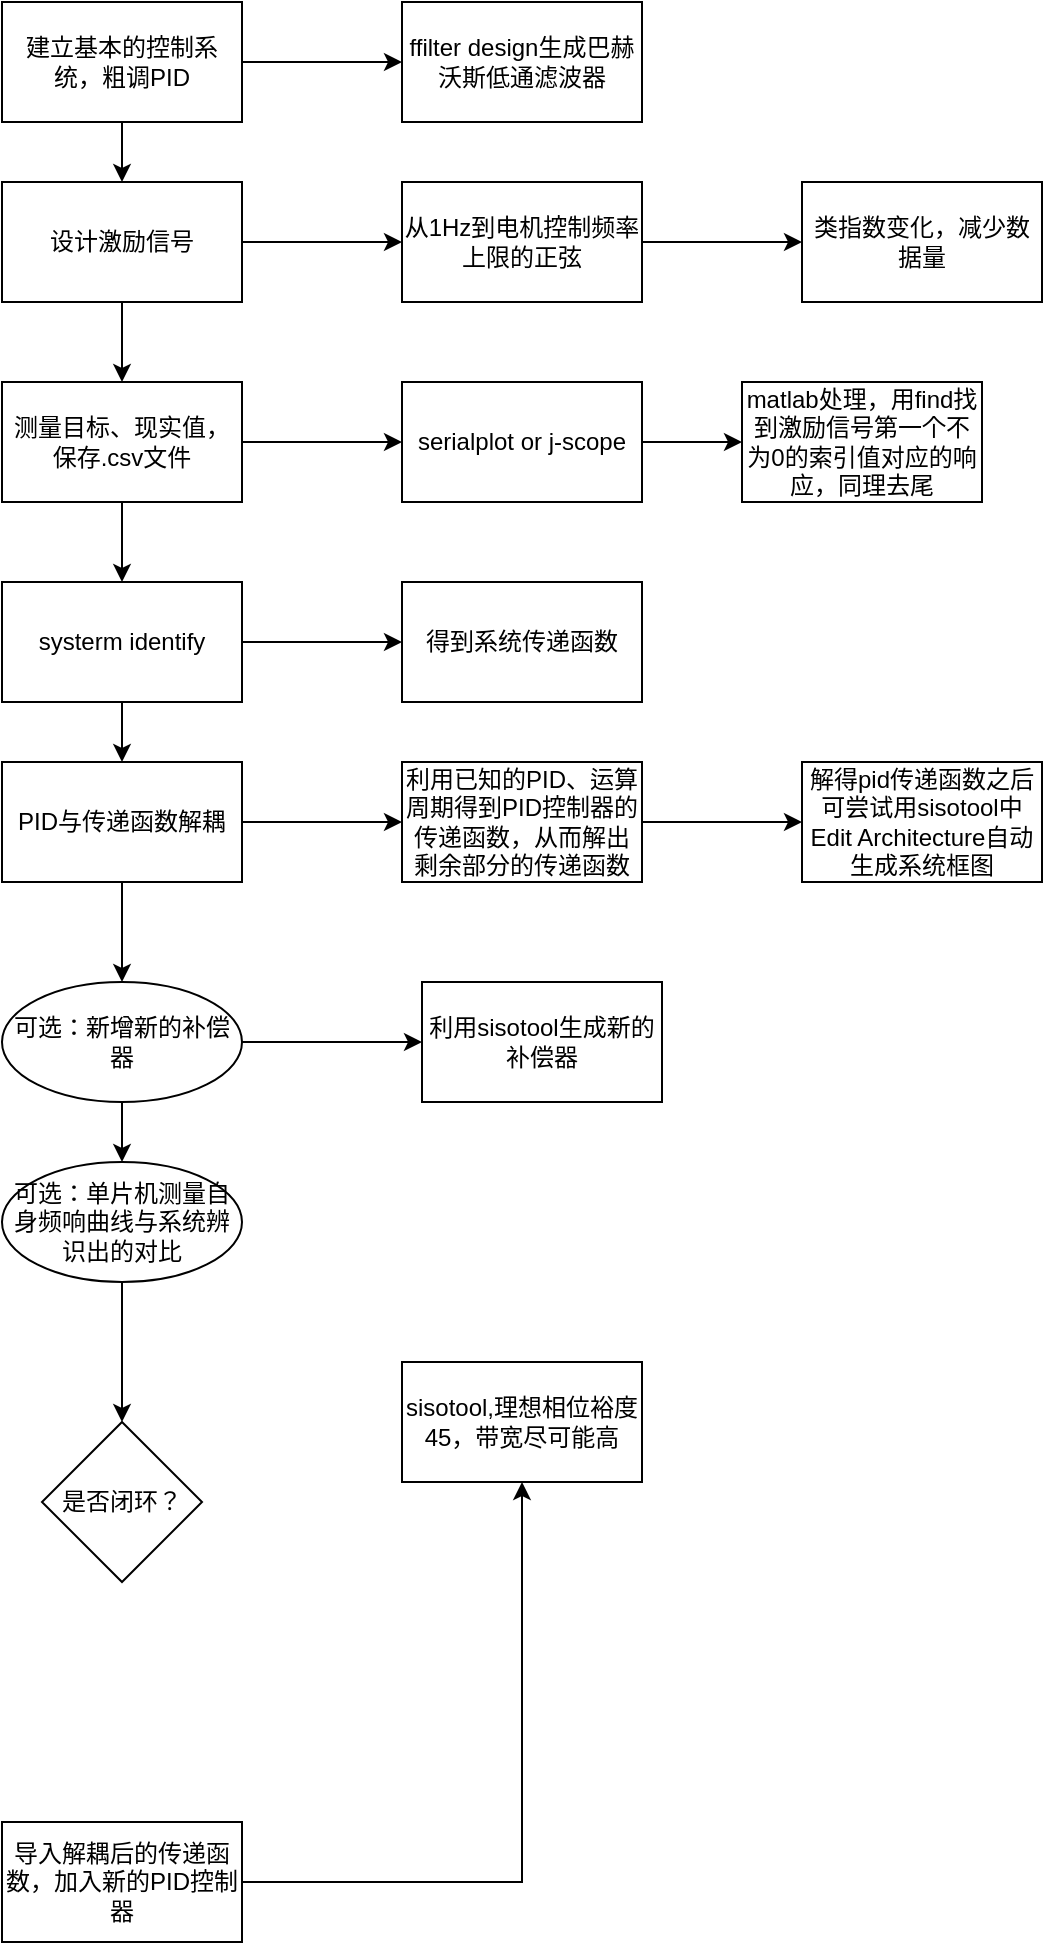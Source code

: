 <mxfile version="20.3.0" type="device"><diagram id="OrZRA0poEjY40ZK7S3ne" name="第 1 页"><mxGraphModel dx="594" dy="844" grid="1" gridSize="10" guides="1" tooltips="1" connect="1" arrows="1" fold="1" page="1" pageScale="1" pageWidth="827" pageHeight="1169" math="0" shadow="0"><root><mxCell id="0"/><mxCell id="1" parent="0"/><mxCell id="eKY71-lopcKZu4ER537M-3" value="" style="edgeStyle=orthogonalEdgeStyle;rounded=0;orthogonalLoop=1;jettySize=auto;html=1;" edge="1" parent="1" source="eKY71-lopcKZu4ER537M-1" target="eKY71-lopcKZu4ER537M-2"><mxGeometry relative="1" as="geometry"/></mxCell><mxCell id="eKY71-lopcKZu4ER537M-42" value="" style="edgeStyle=orthogonalEdgeStyle;rounded=0;orthogonalLoop=1;jettySize=auto;html=1;" edge="1" parent="1" source="eKY71-lopcKZu4ER537M-1" target="eKY71-lopcKZu4ER537M-41"><mxGeometry relative="1" as="geometry"/></mxCell><mxCell id="eKY71-lopcKZu4ER537M-1" value="建立基本的控制系统，粗调PID" style="rounded=0;whiteSpace=wrap;html=1;" vertex="1" parent="1"><mxGeometry x="190" y="20" width="120" height="60" as="geometry"/></mxCell><mxCell id="eKY71-lopcKZu4ER537M-5" value="" style="edgeStyle=orthogonalEdgeStyle;rounded=0;orthogonalLoop=1;jettySize=auto;html=1;" edge="1" parent="1" source="eKY71-lopcKZu4ER537M-2" target="eKY71-lopcKZu4ER537M-4"><mxGeometry relative="1" as="geometry"/></mxCell><mxCell id="eKY71-lopcKZu4ER537M-9" value="" style="edgeStyle=orthogonalEdgeStyle;rounded=0;orthogonalLoop=1;jettySize=auto;html=1;" edge="1" parent="1" source="eKY71-lopcKZu4ER537M-2" target="eKY71-lopcKZu4ER537M-8"><mxGeometry relative="1" as="geometry"/></mxCell><mxCell id="eKY71-lopcKZu4ER537M-2" value="设计激励信号" style="rounded=0;whiteSpace=wrap;html=1;" vertex="1" parent="1"><mxGeometry x="190" y="110" width="120" height="60" as="geometry"/></mxCell><mxCell id="eKY71-lopcKZu4ER537M-7" value="" style="edgeStyle=orthogonalEdgeStyle;rounded=0;orthogonalLoop=1;jettySize=auto;html=1;" edge="1" parent="1" source="eKY71-lopcKZu4ER537M-4" target="eKY71-lopcKZu4ER537M-6"><mxGeometry relative="1" as="geometry"/></mxCell><mxCell id="eKY71-lopcKZu4ER537M-4" value="从1Hz到电机控制频率上限的正弦" style="whiteSpace=wrap;html=1;rounded=0;" vertex="1" parent="1"><mxGeometry x="390" y="110" width="120" height="60" as="geometry"/></mxCell><mxCell id="eKY71-lopcKZu4ER537M-6" value="类指数变化，减少数据量" style="whiteSpace=wrap;html=1;rounded=0;" vertex="1" parent="1"><mxGeometry x="590" y="110" width="120" height="60" as="geometry"/></mxCell><mxCell id="eKY71-lopcKZu4ER537M-11" value="" style="edgeStyle=orthogonalEdgeStyle;rounded=0;orthogonalLoop=1;jettySize=auto;html=1;" edge="1" parent="1" source="eKY71-lopcKZu4ER537M-8" target="eKY71-lopcKZu4ER537M-10"><mxGeometry relative="1" as="geometry"/></mxCell><mxCell id="eKY71-lopcKZu4ER537M-18" value="" style="edgeStyle=orthogonalEdgeStyle;rounded=0;orthogonalLoop=1;jettySize=auto;html=1;" edge="1" parent="1" source="eKY71-lopcKZu4ER537M-8" target="eKY71-lopcKZu4ER537M-12"><mxGeometry relative="1" as="geometry"/></mxCell><mxCell id="eKY71-lopcKZu4ER537M-8" value="测量目标、现实值，保存.csv文件" style="whiteSpace=wrap;html=1;rounded=0;" vertex="1" parent="1"><mxGeometry x="190" y="210" width="120" height="60" as="geometry"/></mxCell><mxCell id="eKY71-lopcKZu4ER537M-19" value="" style="edgeStyle=orthogonalEdgeStyle;rounded=0;orthogonalLoop=1;jettySize=auto;html=1;" edge="1" parent="1" source="eKY71-lopcKZu4ER537M-10" target="eKY71-lopcKZu4ER537M-15"><mxGeometry relative="1" as="geometry"/></mxCell><mxCell id="eKY71-lopcKZu4ER537M-10" value="serialplot or j-scope" style="whiteSpace=wrap;html=1;rounded=0;" vertex="1" parent="1"><mxGeometry x="390" y="210" width="120" height="60" as="geometry"/></mxCell><mxCell id="eKY71-lopcKZu4ER537M-21" value="" style="edgeStyle=orthogonalEdgeStyle;rounded=0;orthogonalLoop=1;jettySize=auto;html=1;" edge="1" parent="1" source="eKY71-lopcKZu4ER537M-12" target="eKY71-lopcKZu4ER537M-20"><mxGeometry relative="1" as="geometry"/></mxCell><mxCell id="eKY71-lopcKZu4ER537M-23" value="" style="edgeStyle=orthogonalEdgeStyle;rounded=0;orthogonalLoop=1;jettySize=auto;html=1;" edge="1" parent="1" source="eKY71-lopcKZu4ER537M-12" target="eKY71-lopcKZu4ER537M-22"><mxGeometry relative="1" as="geometry"/></mxCell><mxCell id="eKY71-lopcKZu4ER537M-12" value="systerm identify" style="whiteSpace=wrap;html=1;rounded=0;" vertex="1" parent="1"><mxGeometry x="190" y="310" width="120" height="60" as="geometry"/></mxCell><mxCell id="eKY71-lopcKZu4ER537M-15" value="matlab处理，用find找到激励信号第一个不为0的索引值对应的响应，同理去尾" style="whiteSpace=wrap;html=1;rounded=0;" vertex="1" parent="1"><mxGeometry x="560" y="210" width="120" height="60" as="geometry"/></mxCell><mxCell id="eKY71-lopcKZu4ER537M-20" value="得到系统传递函数" style="whiteSpace=wrap;html=1;rounded=0;" vertex="1" parent="1"><mxGeometry x="390" y="310" width="120" height="60" as="geometry"/></mxCell><mxCell id="eKY71-lopcKZu4ER537M-25" value="" style="edgeStyle=orthogonalEdgeStyle;rounded=0;orthogonalLoop=1;jettySize=auto;html=1;" edge="1" parent="1" source="eKY71-lopcKZu4ER537M-22" target="eKY71-lopcKZu4ER537M-24"><mxGeometry relative="1" as="geometry"/></mxCell><mxCell id="eKY71-lopcKZu4ER537M-31" value="" style="edgeStyle=orthogonalEdgeStyle;rounded=0;orthogonalLoop=1;jettySize=auto;html=1;" edge="1" parent="1" source="eKY71-lopcKZu4ER537M-22" target="eKY71-lopcKZu4ER537M-26"><mxGeometry relative="1" as="geometry"/></mxCell><mxCell id="eKY71-lopcKZu4ER537M-22" value="PID与传递函数解耦" style="whiteSpace=wrap;html=1;rounded=0;" vertex="1" parent="1"><mxGeometry x="190" y="400" width="120" height="60" as="geometry"/></mxCell><mxCell id="eKY71-lopcKZu4ER537M-46" value="" style="edgeStyle=orthogonalEdgeStyle;rounded=0;orthogonalLoop=1;jettySize=auto;html=1;" edge="1" parent="1" source="eKY71-lopcKZu4ER537M-24" target="eKY71-lopcKZu4ER537M-45"><mxGeometry relative="1" as="geometry"/></mxCell><mxCell id="eKY71-lopcKZu4ER537M-24" value="利用已知的PID、运算周期得到PID控制器的传递函数，从而解出剩余部分的传递函数" style="whiteSpace=wrap;html=1;rounded=0;" vertex="1" parent="1"><mxGeometry x="390" y="400" width="120" height="60" as="geometry"/></mxCell><mxCell id="eKY71-lopcKZu4ER537M-29" value="" style="edgeStyle=orthogonalEdgeStyle;rounded=0;orthogonalLoop=1;jettySize=auto;html=1;" edge="1" parent="1" source="eKY71-lopcKZu4ER537M-26" target="eKY71-lopcKZu4ER537M-28"><mxGeometry relative="1" as="geometry"/></mxCell><mxCell id="eKY71-lopcKZu4ER537M-33" value="" style="edgeStyle=orthogonalEdgeStyle;rounded=0;orthogonalLoop=1;jettySize=auto;html=1;" edge="1" parent="1" source="eKY71-lopcKZu4ER537M-26" target="eKY71-lopcKZu4ER537M-32"><mxGeometry relative="1" as="geometry"/></mxCell><mxCell id="eKY71-lopcKZu4ER537M-26" value="可选：新增新的补偿器" style="ellipse;whiteSpace=wrap;html=1;rounded=0;" vertex="1" parent="1"><mxGeometry x="190" y="510" width="120" height="60" as="geometry"/></mxCell><mxCell id="eKY71-lopcKZu4ER537M-28" value="利用sisotool生成新的补偿器" style="whiteSpace=wrap;html=1;rounded=0;" vertex="1" parent="1"><mxGeometry x="400" y="510" width="120" height="60" as="geometry"/></mxCell><mxCell id="eKY71-lopcKZu4ER537M-44" value="" style="edgeStyle=orthogonalEdgeStyle;rounded=0;orthogonalLoop=1;jettySize=auto;html=1;" edge="1" parent="1" source="eKY71-lopcKZu4ER537M-32" target="eKY71-lopcKZu4ER537M-43"><mxGeometry relative="1" as="geometry"/></mxCell><mxCell id="eKY71-lopcKZu4ER537M-32" value="可选：单片机测量自身频响曲线与系统辨识出的对比" style="ellipse;whiteSpace=wrap;html=1;rounded=0;" vertex="1" parent="1"><mxGeometry x="190" y="600" width="120" height="60" as="geometry"/></mxCell><mxCell id="eKY71-lopcKZu4ER537M-40" value="" style="edgeStyle=orthogonalEdgeStyle;rounded=0;orthogonalLoop=1;jettySize=auto;html=1;" edge="1" parent="1" source="eKY71-lopcKZu4ER537M-37" target="eKY71-lopcKZu4ER537M-39"><mxGeometry relative="1" as="geometry"/></mxCell><mxCell id="eKY71-lopcKZu4ER537M-37" value="导入解耦后的传递函数，加入新的PID控制器" style="whiteSpace=wrap;html=1;rounded=0;" vertex="1" parent="1"><mxGeometry x="190" y="930" width="120" height="60" as="geometry"/></mxCell><mxCell id="eKY71-lopcKZu4ER537M-39" value="sisotool,理想相位裕度45，带宽尽可能高" style="whiteSpace=wrap;html=1;rounded=0;" vertex="1" parent="1"><mxGeometry x="390" y="700" width="120" height="60" as="geometry"/></mxCell><mxCell id="eKY71-lopcKZu4ER537M-41" value="ffilter design生成巴赫沃斯低通滤波器" style="whiteSpace=wrap;html=1;rounded=0;" vertex="1" parent="1"><mxGeometry x="390" y="20" width="120" height="60" as="geometry"/></mxCell><mxCell id="eKY71-lopcKZu4ER537M-43" value="是否闭环？" style="rhombus;whiteSpace=wrap;html=1;rounded=0;" vertex="1" parent="1"><mxGeometry x="210" y="730" width="80" height="80" as="geometry"/></mxCell><mxCell id="eKY71-lopcKZu4ER537M-45" value="解得pid传递函数之后可尝试用sisotool中Edit Architecture自动生成系统框图" style="whiteSpace=wrap;html=1;rounded=0;" vertex="1" parent="1"><mxGeometry x="590" y="400" width="120" height="60" as="geometry"/></mxCell></root></mxGraphModel></diagram></mxfile>